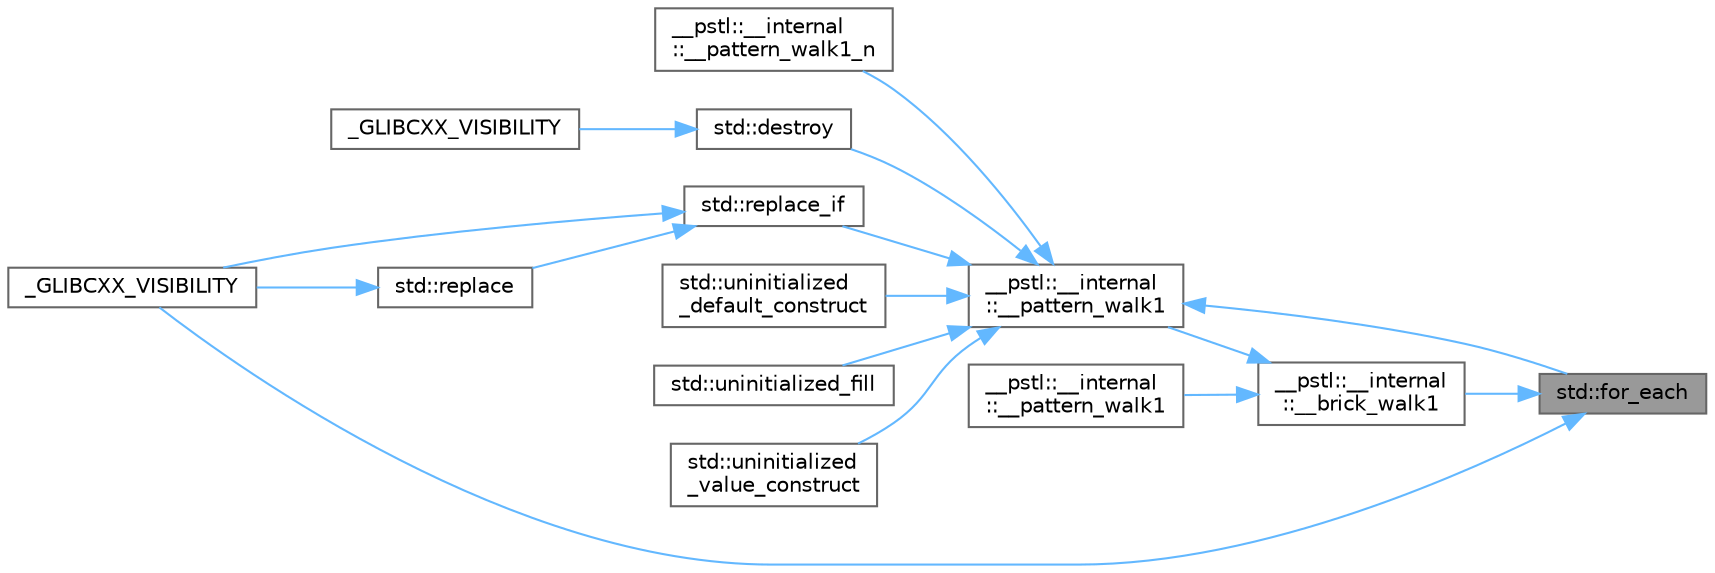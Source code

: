 digraph "std::for_each"
{
 // LATEX_PDF_SIZE
  bgcolor="transparent";
  edge [fontname=Helvetica,fontsize=10,labelfontname=Helvetica,labelfontsize=10];
  node [fontname=Helvetica,fontsize=10,shape=box,height=0.2,width=0.4];
  rankdir="RL";
  Node1 [id="Node000001",label="std::for_each",height=0.2,width=0.4,color="gray40", fillcolor="grey60", style="filled", fontcolor="black",tooltip=" "];
  Node1 -> Node2 [id="edge1_Node000001_Node000002",dir="back",color="steelblue1",style="solid",tooltip=" "];
  Node2 [id="Node000002",label="__pstl::__internal\l::__brick_walk1",height=0.2,width=0.4,color="grey40", fillcolor="white", style="filled",URL="$namespace____pstl_1_1____internal.html#a10f3fa367669b260a10c4b442772016f",tooltip=" "];
  Node2 -> Node3 [id="edge2_Node000002_Node000003",dir="back",color="steelblue1",style="solid",tooltip=" "];
  Node3 [id="Node000003",label="__pstl::__internal\l::__pattern_walk1",height=0.2,width=0.4,color="grey40", fillcolor="white", style="filled",URL="$namespace____pstl_1_1____internal.html#ab0763e7038c1a483b7905a47fb58f051",tooltip=" "];
  Node3 -> Node4 [id="edge3_Node000003_Node000004",dir="back",color="steelblue1",style="solid",tooltip=" "];
  Node4 [id="Node000004",label="__pstl::__internal\l::__pattern_walk1_n",height=0.2,width=0.4,color="grey40", fillcolor="white", style="filled",URL="$namespace____pstl_1_1____internal.html#aed0391a132d75451e377268d2c658440",tooltip=" "];
  Node3 -> Node5 [id="edge4_Node000003_Node000005",dir="back",color="steelblue1",style="solid",tooltip=" "];
  Node5 [id="Node000005",label="std::destroy",height=0.2,width=0.4,color="grey40", fillcolor="white", style="filled",URL="$namespacestd.html#a9d87212966db1577458d10be75ce7131",tooltip=" "];
  Node5 -> Node6 [id="edge5_Node000005_Node000006",dir="back",color="steelblue1",style="solid",tooltip=" "];
  Node6 [id="Node000006",label="_GLIBCXX_VISIBILITY",height=0.2,width=0.4,color="grey40", fillcolor="white", style="filled",URL="$_classes_2lib_2include_2c_09_09_2bits_2stl__construct_8h.html#a544d74b2d5d0dd2197f5fd6f02691de0",tooltip=" "];
  Node3 -> Node1 [id="edge6_Node000003_Node000001",dir="back",color="steelblue1",style="solid",tooltip=" "];
  Node3 -> Node7 [id="edge7_Node000003_Node000007",dir="back",color="steelblue1",style="solid",tooltip=" "];
  Node7 [id="Node000007",label="std::replace_if",height=0.2,width=0.4,color="grey40", fillcolor="white", style="filled",URL="$namespacestd.html#a9e0540c56b14e041d7db2a1c36b34fd7",tooltip=" "];
  Node7 -> Node8 [id="edge8_Node000007_Node000008",dir="back",color="steelblue1",style="solid",tooltip=" "];
  Node8 [id="Node000008",label="_GLIBCXX_VISIBILITY",height=0.2,width=0.4,color="grey40", fillcolor="white", style="filled",URL="$_classes_2lib_2include_2c_09_09_2parallel_2algorithmfwd_8h.html#a544d74b2d5d0dd2197f5fd6f02691de0",tooltip=" "];
  Node7 -> Node9 [id="edge9_Node000007_Node000009",dir="back",color="steelblue1",style="solid",tooltip=" "];
  Node9 [id="Node000009",label="std::replace",height=0.2,width=0.4,color="grey40", fillcolor="white", style="filled",URL="$namespacestd.html#ac844ba281c4c66f83f6aebc21498fc97",tooltip=" "];
  Node9 -> Node8 [id="edge10_Node000009_Node000008",dir="back",color="steelblue1",style="solid",tooltip=" "];
  Node3 -> Node10 [id="edge11_Node000003_Node000010",dir="back",color="steelblue1",style="solid",tooltip=" "];
  Node10 [id="Node000010",label="std::uninitialized\l_default_construct",height=0.2,width=0.4,color="grey40", fillcolor="white", style="filled",URL="$namespacestd.html#ad2a13bc06282fe96b24e2246025bc8a9",tooltip=" "];
  Node3 -> Node11 [id="edge12_Node000003_Node000011",dir="back",color="steelblue1",style="solid",tooltip=" "];
  Node11 [id="Node000011",label="std::uninitialized_fill",height=0.2,width=0.4,color="grey40", fillcolor="white", style="filled",URL="$namespacestd.html#a10e163c934df1d0793031027dd113f45",tooltip=" "];
  Node3 -> Node12 [id="edge13_Node000003_Node000012",dir="back",color="steelblue1",style="solid",tooltip=" "];
  Node12 [id="Node000012",label="std::uninitialized\l_value_construct",height=0.2,width=0.4,color="grey40", fillcolor="white", style="filled",URL="$namespacestd.html#a08ede7ab702bb5649a587b656f0e0c2c",tooltip=" "];
  Node2 -> Node13 [id="edge14_Node000002_Node000013",dir="back",color="steelblue1",style="solid",tooltip=" "];
  Node13 [id="Node000013",label="__pstl::__internal\l::__pattern_walk1",height=0.2,width=0.4,color="grey40", fillcolor="white", style="filled",URL="$namespace____pstl_1_1____internal.html#af335f95356f4ebf43cf207b222405f41",tooltip=" "];
  Node1 -> Node8 [id="edge15_Node000001_Node000008",dir="back",color="steelblue1",style="solid",tooltip=" "];
}
